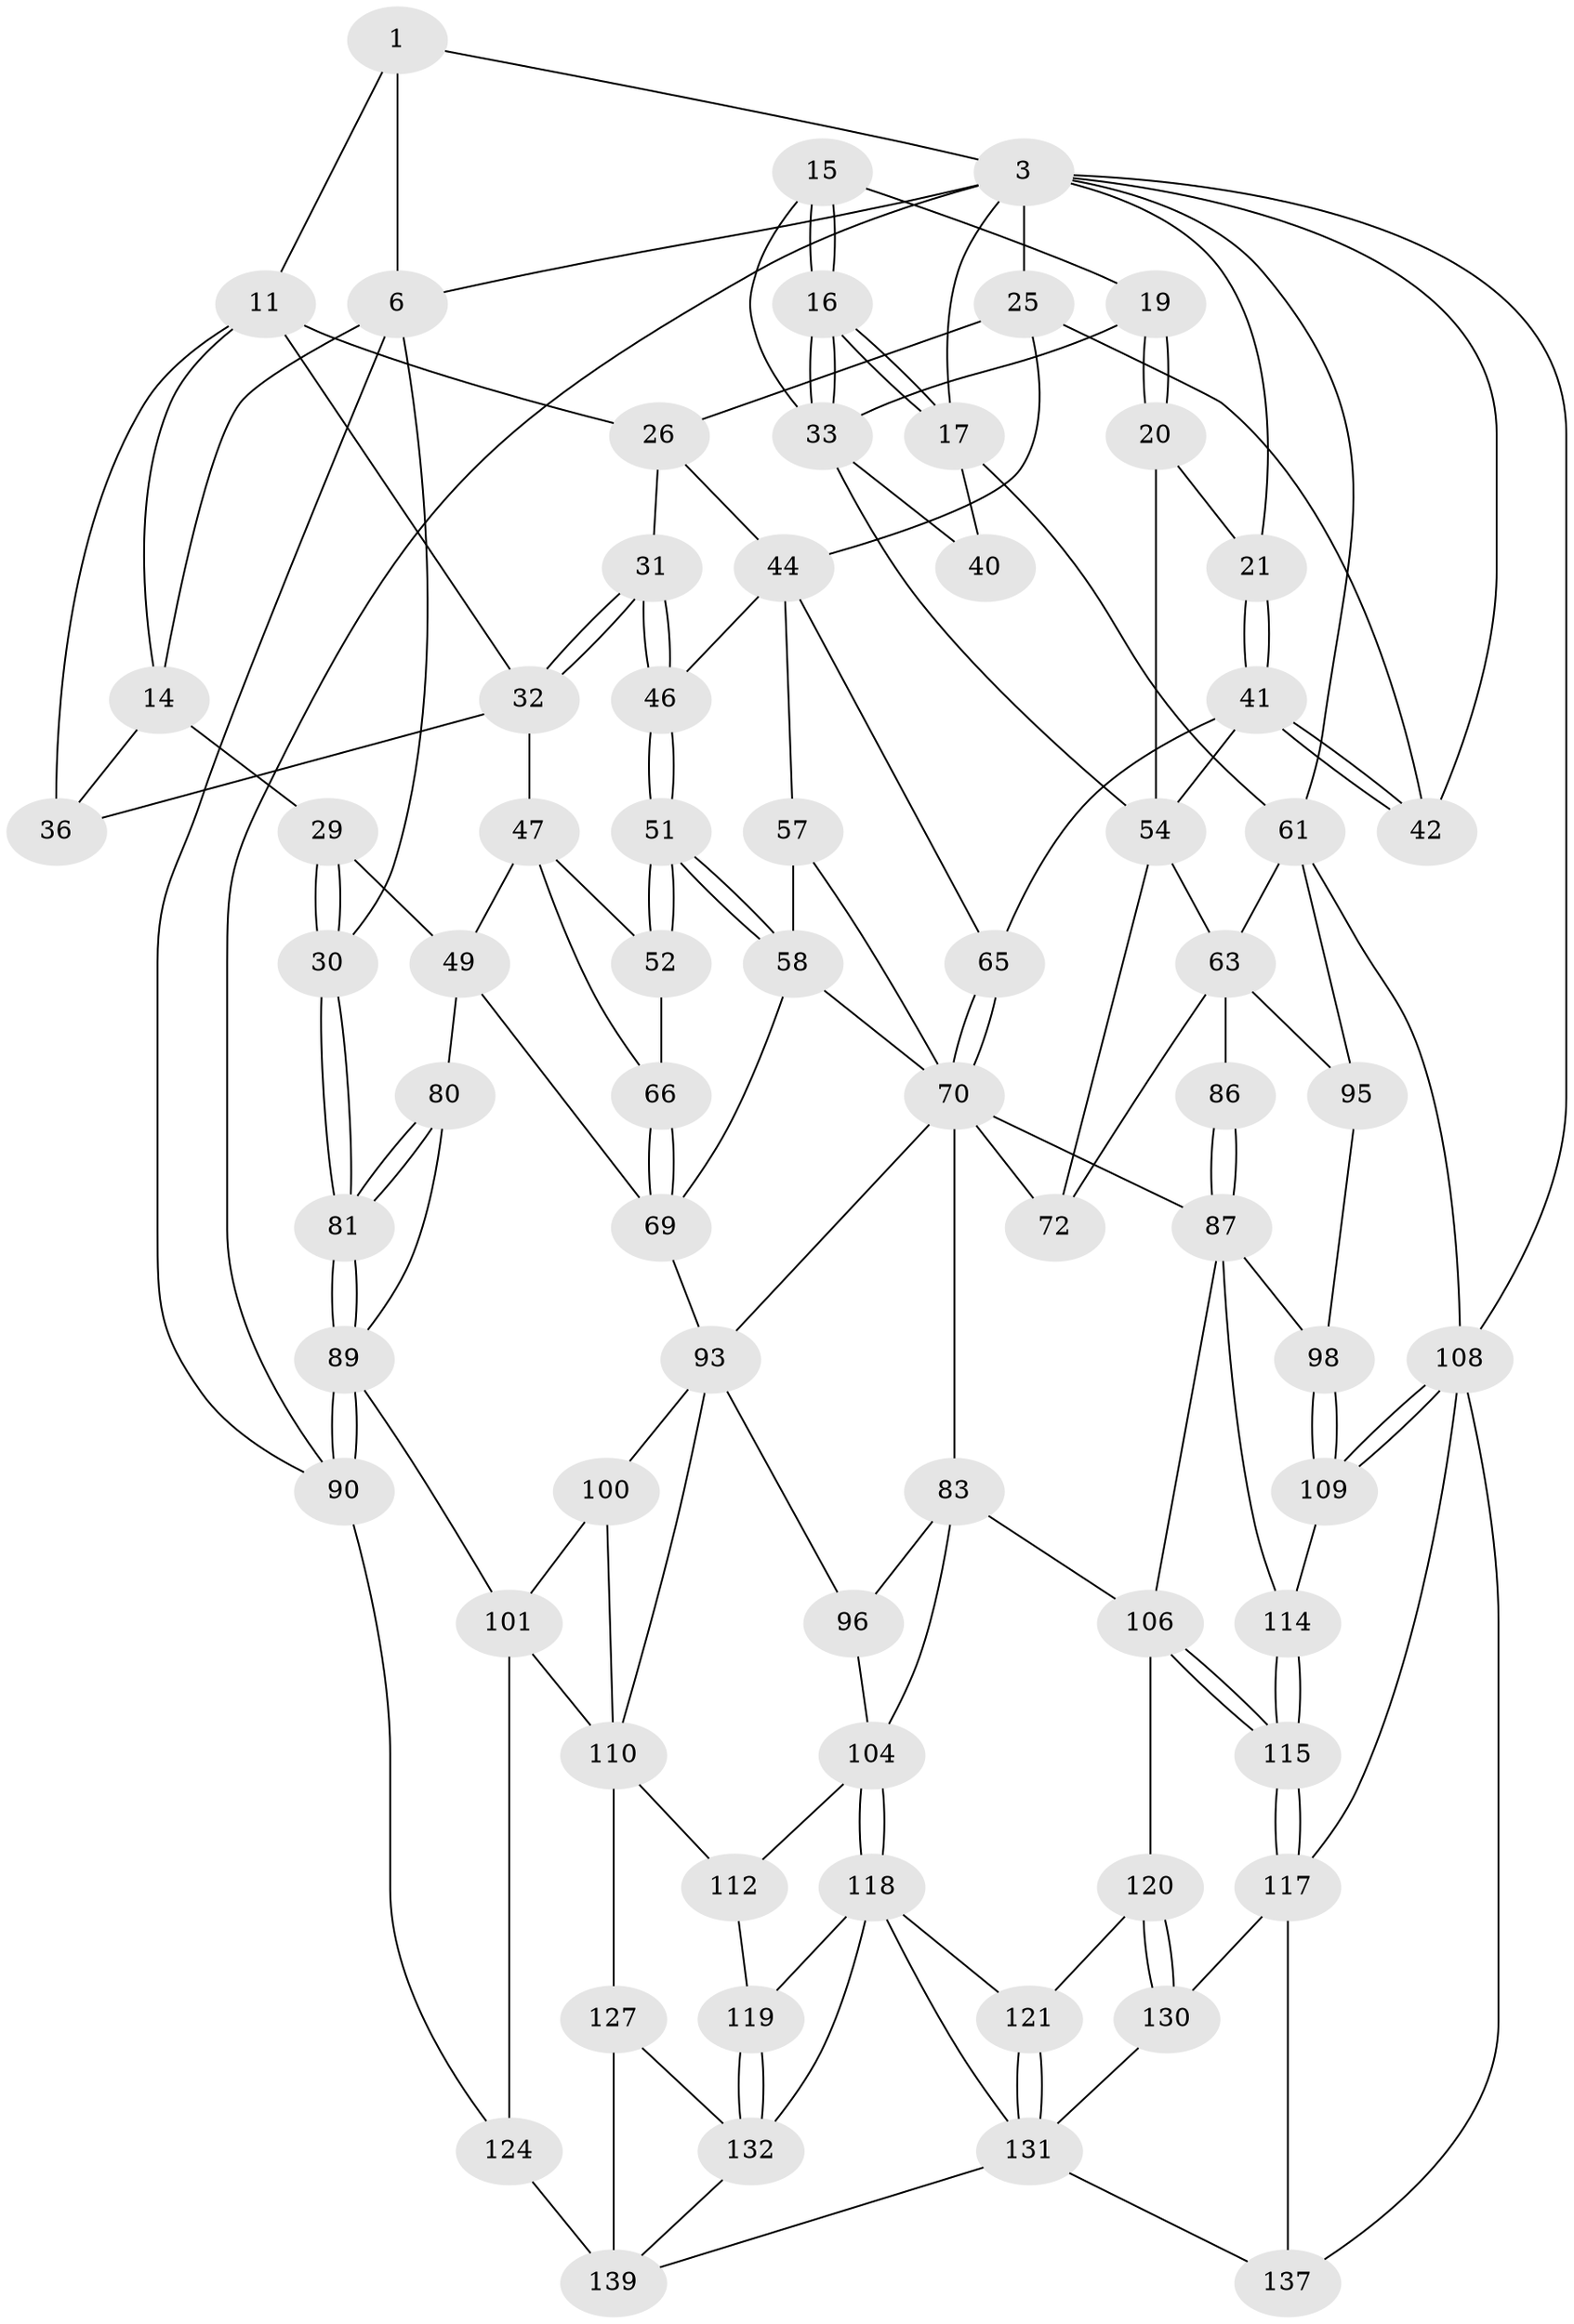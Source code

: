 // original degree distribution, {4: 0.23076923076923078, 6: 0.22377622377622378, 3: 0.02097902097902098, 5: 0.5244755244755245}
// Generated by graph-tools (version 1.1) at 2025/21/03/04/25 18:21:06]
// undirected, 71 vertices, 161 edges
graph export_dot {
graph [start="1"]
  node [color=gray90,style=filled];
  1 [pos="+0.3648795529890593+0",super="+2+7"];
  3 [pos="+0.5677405111346724+0",super="+4+22"];
  6 [pos="+0.12337351330573826+0",super="+9"];
  11 [pos="+0.2200097976935495+0.11917248237526447",super="+12+23"];
  14 [pos="+0.07541402114890074+0.12255887594536394",super="+28"];
  15 [pos="+0.7679502491212363+0",super="+18"];
  16 [pos="+1+0.16819236081052236"];
  17 [pos="+1+0.18285569413155062",super="+39"];
  19 [pos="+0.7858832837393687+0.24426209007890712"];
  20 [pos="+0.7594914082364905+0.2661369197496541"];
  21 [pos="+0.6806217913606512+0.2708736003710754"];
  25 [pos="+0.48236751966257996+0.1893089506829255",super="+43"];
  26 [pos="+0.45422546278797366+0.19824243562064747",super="+27"];
  29 [pos="+0+0.27172926600173736"];
  30 [pos="+0+0.27046204391342865"];
  31 [pos="+0.3037849499506587+0.24539232574432082"];
  32 [pos="+0.2610762139199022+0.22574422522704987",super="+37"];
  33 [pos="+0.9614468503105068+0.16317720240684008",super="+34"];
  36 [pos="+0.10942911582466464+0.247839621502606"];
  40 [pos="+0.9838530056740327+0.3215906088040484"];
  41 [pos="+0.6252511384345463+0.32457964680325047",super="+60"];
  42 [pos="+0.6200633361545022+0.3213497818387963"];
  44 [pos="+0.45372245071552186+0.3424096190754908",super="+45+56"];
  46 [pos="+0.3119445107643781+0.27369980505009106"];
  47 [pos="+0.13126186641035728+0.33069727262423976",super="+50+48"];
  49 [pos="+0.011743086350899825+0.36569661011075283",super="+76"];
  51 [pos="+0.3034233445824707+0.36354651391620585"];
  52 [pos="+0.1830717364148914+0.3738716426838551"];
  54 [pos="+0.8638293383603115+0.40756639304963116",super="+55"];
  57 [pos="+0.4387603379374432+0.38849478552259564"];
  58 [pos="+0.31212502235780576+0.3807351520228591",super="+68"];
  61 [pos="+1+0.536282118577856",super="+92+62"];
  63 [pos="+0.8962408053117329+0.48789597228814474",super="+85+64"];
  65 [pos="+0.5775419306935673+0.37413885603369124"];
  66 [pos="+0.1827309898559277+0.37537856487743626",super="+67"];
  69 [pos="+0.262729311550468+0.5249918894300593",super="+74"];
  70 [pos="+0.5356891205161538+0.47536883891006954",super="+73+71"];
  72 [pos="+0.7024418516394916+0.47693580479403375"];
  80 [pos="+0.0498606506761403+0.5874642825011903"];
  81 [pos="+0+0.6125445204452358"];
  83 [pos="+0.5401857989075827+0.6279492805640428",super="+103+84"];
  86 [pos="+0.8032245651198066+0.6125191726172772"];
  87 [pos="+0.7774243741989945+0.6721429630775955",super="+99+88"];
  89 [pos="+0+0.9037353968813203",super="+102"];
  90 [pos="+0+1"];
  93 [pos="+0.3475806244710682+0.6330962400323663",super="+94+97"];
  95 [pos="+0.9513662650919177+0.6360951090731253"];
  96 [pos="+0.4446307014597315+0.6645939846261592"];
  98 [pos="+0.9016153818121626+0.693562428824722"];
  100 [pos="+0.22789037126693154+0.7449365590561443"];
  101 [pos="+0.11494040750687133+0.7688008254245254",super="+123"];
  104 [pos="+0.549053544335954+0.790867964930496",super="+105"];
  106 [pos="+0.715765527706505+0.7269803138862504",super="+107"];
  108 [pos="+1+0.8421924092340589",super="+116"];
  109 [pos="+0.9135629784848112+0.7280715147594277"];
  110 [pos="+0.3724876623106783+0.7993237299113817",super="+113+111"];
  112 [pos="+0.4547936448014344+0.8026863458824207"];
  114 [pos="+0.8624889125328488+0.7823447039472985"];
  115 [pos="+0.8557894390869257+0.8426682547103198"];
  117 [pos="+0.8610983003779462+0.8568440582112179",super="+129"];
  118 [pos="+0.5585140106763128+0.8714156587912175",super="+122"];
  119 [pos="+0.5215664907539674+0.8816074684161266"];
  120 [pos="+0.6848222268512985+0.7732289649687166"];
  121 [pos="+0.6622006213991255+0.8332245294925931"];
  124 [pos="+0.09779630874353451+1",super="+125"];
  127 [pos="+0.40254160388338084+0.8747883740617981",super="+134+128"];
  130 [pos="+0.7615796008483496+0.8820684198346112"];
  131 [pos="+0.6871230428359476+0.9243149428331274",super="+138"];
  132 [pos="+0.4566133179469315+0.922531824735045",super="+133"];
  137 [pos="+0.7805417542838075+1"];
  139 [pos="+0.3532429089841412+0.9689315367908432",super="+140+142"];
  1 -- 3;
  1 -- 11;
  1 -- 6 [weight=2];
  3 -- 17;
  3 -- 6;
  3 -- 90;
  3 -- 61;
  3 -- 25;
  3 -- 42;
  3 -- 21;
  3 -- 108;
  6 -- 14;
  6 -- 90;
  6 -- 30;
  11 -- 32;
  11 -- 36;
  11 -- 14;
  11 -- 26;
  14 -- 36;
  14 -- 29;
  15 -- 16;
  15 -- 16;
  15 -- 33;
  15 -- 19;
  16 -- 17;
  16 -- 17;
  16 -- 33;
  16 -- 33;
  17 -- 40;
  17 -- 61;
  19 -- 20;
  19 -- 20;
  19 -- 33;
  20 -- 21;
  20 -- 54;
  21 -- 41;
  21 -- 41;
  25 -- 26;
  25 -- 42;
  25 -- 44;
  26 -- 44;
  26 -- 31;
  29 -- 30;
  29 -- 30;
  29 -- 49;
  30 -- 81;
  30 -- 81;
  31 -- 32;
  31 -- 32;
  31 -- 46;
  31 -- 46;
  32 -- 36;
  32 -- 47 [weight=2];
  33 -- 40 [weight=2];
  33 -- 54;
  41 -- 42;
  41 -- 42;
  41 -- 65;
  41 -- 54;
  44 -- 46;
  44 -- 65;
  44 -- 57;
  46 -- 51;
  46 -- 51;
  47 -- 52;
  47 -- 49;
  47 -- 66;
  49 -- 80;
  49 -- 69;
  51 -- 52;
  51 -- 52;
  51 -- 58;
  51 -- 58;
  52 -- 66;
  54 -- 63;
  54 -- 72;
  57 -- 58;
  57 -- 70;
  58 -- 69;
  58 -- 70;
  61 -- 108;
  61 -- 63;
  61 -- 95;
  63 -- 95;
  63 -- 86 [weight=2];
  63 -- 72;
  65 -- 70;
  65 -- 70;
  66 -- 69 [weight=2];
  66 -- 69;
  69 -- 93;
  70 -- 72;
  70 -- 83 [weight=2];
  70 -- 87;
  70 -- 93;
  80 -- 81;
  80 -- 81;
  80 -- 89;
  81 -- 89;
  81 -- 89;
  83 -- 104;
  83 -- 96;
  83 -- 106;
  86 -- 87;
  86 -- 87;
  87 -- 98;
  87 -- 114;
  87 -- 106;
  89 -- 90;
  89 -- 90;
  89 -- 101;
  90 -- 124;
  93 -- 100;
  93 -- 96;
  93 -- 110;
  95 -- 98;
  96 -- 104;
  98 -- 109;
  98 -- 109;
  100 -- 101;
  100 -- 110;
  101 -- 124;
  101 -- 110;
  104 -- 118;
  104 -- 118;
  104 -- 112;
  106 -- 115;
  106 -- 115;
  106 -- 120;
  108 -- 109;
  108 -- 109;
  108 -- 137;
  108 -- 117;
  109 -- 114;
  110 -- 112;
  110 -- 127 [weight=2];
  112 -- 119;
  114 -- 115;
  114 -- 115;
  115 -- 117;
  115 -- 117;
  117 -- 137;
  117 -- 130;
  118 -- 119;
  118 -- 121;
  118 -- 131;
  118 -- 132;
  119 -- 132;
  119 -- 132;
  120 -- 121;
  120 -- 130;
  120 -- 130;
  121 -- 131;
  121 -- 131;
  124 -- 139 [weight=2];
  127 -- 139 [weight=2];
  127 -- 132;
  130 -- 131;
  131 -- 137;
  131 -- 139;
  132 -- 139;
}
